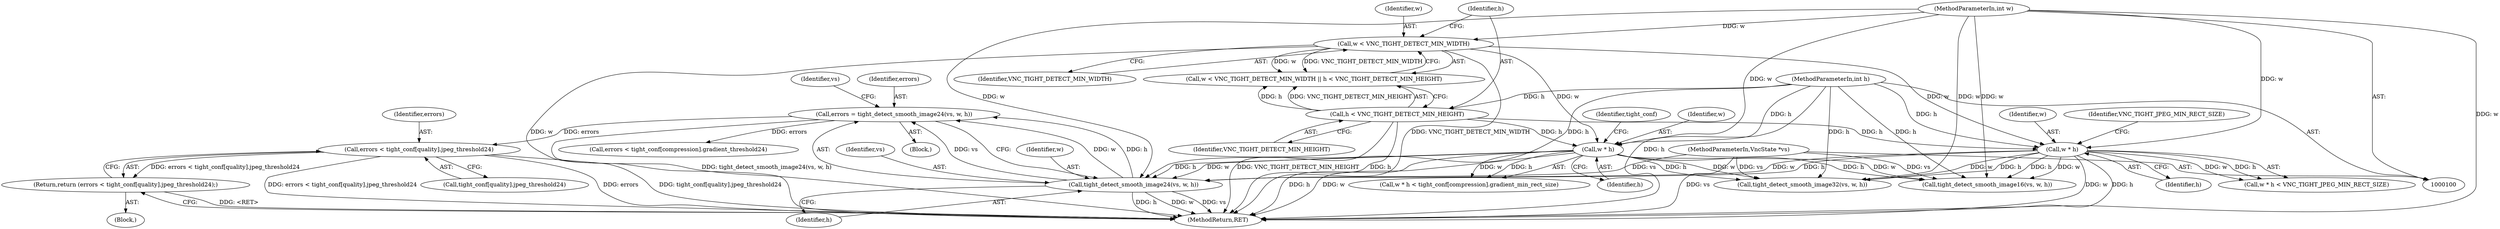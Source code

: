 digraph "0_qemu_9f64916da20eea67121d544698676295bbb105a7_4@array" {
"1000229" [label="(Call,errors < tight_conf[quality].jpeg_threshold24)"];
"1000210" [label="(Call,errors = tight_detect_smooth_image24(vs, w, h))"];
"1000212" [label="(Call,tight_detect_smooth_image24(vs, w, h))"];
"1000101" [label="(MethodParameterIn,VncState *vs)"];
"1000183" [label="(Call,w * h)"];
"1000149" [label="(Call,w < VNC_TIGHT_DETECT_MIN_WIDTH)"];
"1000102" [label="(MethodParameterIn,int w)"];
"1000152" [label="(Call,h < VNC_TIGHT_DETECT_MIN_HEIGHT)"];
"1000103" [label="(MethodParameterIn,int h)"];
"1000172" [label="(Call,w * h)"];
"1000228" [label="(Return,return (errors < tight_conf[quality].jpeg_threshold24);)"];
"1000212" [label="(Call,tight_detect_smooth_image24(vs, w, h))"];
"1000173" [label="(Identifier,w)"];
"1000215" [label="(Identifier,h)"];
"1000185" [label="(Identifier,h)"];
"1000248" [label="(Call,tight_detect_smooth_image32(vs, w, h))"];
"1000102" [label="(MethodParameterIn,int w)"];
"1000230" [label="(Identifier,errors)"];
"1000231" [label="(Call,tight_conf[quality].jpeg_threshold24)"];
"1000151" [label="(Identifier,VNC_TIGHT_DETECT_MIN_WIDTH)"];
"1000229" [label="(Call,errors < tight_conf[quality].jpeg_threshold24)"];
"1000282" [label="(MethodReturn,RET)"];
"1000210" [label="(Call,errors = tight_detect_smooth_image24(vs, w, h))"];
"1000153" [label="(Identifier,h)"];
"1000152" [label="(Call,h < VNC_TIGHT_DETECT_MIN_HEIGHT)"];
"1000154" [label="(Identifier,VNC_TIGHT_DETECT_MIN_HEIGHT)"];
"1000174" [label="(Identifier,h)"];
"1000228" [label="(Return,return (errors < tight_conf[quality].jpeg_threshold24);)"];
"1000101" [label="(MethodParameterIn,VncState *vs)"];
"1000149" [label="(Call,w < VNC_TIGHT_DETECT_MIN_WIDTH)"];
"1000148" [label="(Call,w < VNC_TIGHT_DETECT_MIN_WIDTH || h < VNC_TIGHT_DETECT_MIN_HEIGHT)"];
"1000150" [label="(Identifier,w)"];
"1000256" [label="(Call,tight_detect_smooth_image16(vs, w, h))"];
"1000211" [label="(Identifier,errors)"];
"1000237" [label="(Call,errors < tight_conf[compression].gradient_threshold24)"];
"1000103" [label="(MethodParameterIn,int h)"];
"1000227" [label="(Block,)"];
"1000171" [label="(Call,w * h < VNC_TIGHT_JPEG_MIN_RECT_SIZE)"];
"1000188" [label="(Identifier,tight_conf)"];
"1000172" [label="(Call,w * h)"];
"1000213" [label="(Identifier,vs)"];
"1000220" [label="(Identifier,vs)"];
"1000209" [label="(Block,)"];
"1000214" [label="(Identifier,w)"];
"1000182" [label="(Call,w * h < tight_conf[compression].gradient_min_rect_size)"];
"1000183" [label="(Call,w * h)"];
"1000184" [label="(Identifier,w)"];
"1000175" [label="(Identifier,VNC_TIGHT_JPEG_MIN_RECT_SIZE)"];
"1000229" -> "1000228"  [label="AST: "];
"1000229" -> "1000231"  [label="CFG: "];
"1000230" -> "1000229"  [label="AST: "];
"1000231" -> "1000229"  [label="AST: "];
"1000228" -> "1000229"  [label="CFG: "];
"1000229" -> "1000282"  [label="DDG: tight_conf[quality].jpeg_threshold24"];
"1000229" -> "1000282"  [label="DDG: errors < tight_conf[quality].jpeg_threshold24"];
"1000229" -> "1000282"  [label="DDG: errors"];
"1000229" -> "1000228"  [label="DDG: errors < tight_conf[quality].jpeg_threshold24"];
"1000210" -> "1000229"  [label="DDG: errors"];
"1000210" -> "1000209"  [label="AST: "];
"1000210" -> "1000212"  [label="CFG: "];
"1000211" -> "1000210"  [label="AST: "];
"1000212" -> "1000210"  [label="AST: "];
"1000220" -> "1000210"  [label="CFG: "];
"1000210" -> "1000282"  [label="DDG: tight_detect_smooth_image24(vs, w, h)"];
"1000212" -> "1000210"  [label="DDG: vs"];
"1000212" -> "1000210"  [label="DDG: w"];
"1000212" -> "1000210"  [label="DDG: h"];
"1000210" -> "1000237"  [label="DDG: errors"];
"1000212" -> "1000215"  [label="CFG: "];
"1000213" -> "1000212"  [label="AST: "];
"1000214" -> "1000212"  [label="AST: "];
"1000215" -> "1000212"  [label="AST: "];
"1000212" -> "1000282"  [label="DDG: w"];
"1000212" -> "1000282"  [label="DDG: vs"];
"1000212" -> "1000282"  [label="DDG: h"];
"1000101" -> "1000212"  [label="DDG: vs"];
"1000183" -> "1000212"  [label="DDG: w"];
"1000183" -> "1000212"  [label="DDG: h"];
"1000172" -> "1000212"  [label="DDG: w"];
"1000172" -> "1000212"  [label="DDG: h"];
"1000102" -> "1000212"  [label="DDG: w"];
"1000103" -> "1000212"  [label="DDG: h"];
"1000101" -> "1000100"  [label="AST: "];
"1000101" -> "1000282"  [label="DDG: vs"];
"1000101" -> "1000248"  [label="DDG: vs"];
"1000101" -> "1000256"  [label="DDG: vs"];
"1000183" -> "1000182"  [label="AST: "];
"1000183" -> "1000185"  [label="CFG: "];
"1000184" -> "1000183"  [label="AST: "];
"1000185" -> "1000183"  [label="AST: "];
"1000188" -> "1000183"  [label="CFG: "];
"1000183" -> "1000282"  [label="DDG: h"];
"1000183" -> "1000282"  [label="DDG: w"];
"1000183" -> "1000182"  [label="DDG: w"];
"1000183" -> "1000182"  [label="DDG: h"];
"1000149" -> "1000183"  [label="DDG: w"];
"1000102" -> "1000183"  [label="DDG: w"];
"1000152" -> "1000183"  [label="DDG: h"];
"1000103" -> "1000183"  [label="DDG: h"];
"1000183" -> "1000248"  [label="DDG: w"];
"1000183" -> "1000248"  [label="DDG: h"];
"1000183" -> "1000256"  [label="DDG: w"];
"1000183" -> "1000256"  [label="DDG: h"];
"1000149" -> "1000148"  [label="AST: "];
"1000149" -> "1000151"  [label="CFG: "];
"1000150" -> "1000149"  [label="AST: "];
"1000151" -> "1000149"  [label="AST: "];
"1000153" -> "1000149"  [label="CFG: "];
"1000148" -> "1000149"  [label="CFG: "];
"1000149" -> "1000282"  [label="DDG: VNC_TIGHT_DETECT_MIN_WIDTH"];
"1000149" -> "1000282"  [label="DDG: w"];
"1000149" -> "1000148"  [label="DDG: w"];
"1000149" -> "1000148"  [label="DDG: VNC_TIGHT_DETECT_MIN_WIDTH"];
"1000102" -> "1000149"  [label="DDG: w"];
"1000149" -> "1000172"  [label="DDG: w"];
"1000102" -> "1000100"  [label="AST: "];
"1000102" -> "1000282"  [label="DDG: w"];
"1000102" -> "1000172"  [label="DDG: w"];
"1000102" -> "1000248"  [label="DDG: w"];
"1000102" -> "1000256"  [label="DDG: w"];
"1000152" -> "1000148"  [label="AST: "];
"1000152" -> "1000154"  [label="CFG: "];
"1000153" -> "1000152"  [label="AST: "];
"1000154" -> "1000152"  [label="AST: "];
"1000148" -> "1000152"  [label="CFG: "];
"1000152" -> "1000282"  [label="DDG: h"];
"1000152" -> "1000282"  [label="DDG: VNC_TIGHT_DETECT_MIN_HEIGHT"];
"1000152" -> "1000148"  [label="DDG: h"];
"1000152" -> "1000148"  [label="DDG: VNC_TIGHT_DETECT_MIN_HEIGHT"];
"1000103" -> "1000152"  [label="DDG: h"];
"1000152" -> "1000172"  [label="DDG: h"];
"1000103" -> "1000100"  [label="AST: "];
"1000103" -> "1000282"  [label="DDG: h"];
"1000103" -> "1000172"  [label="DDG: h"];
"1000103" -> "1000248"  [label="DDG: h"];
"1000103" -> "1000256"  [label="DDG: h"];
"1000172" -> "1000171"  [label="AST: "];
"1000172" -> "1000174"  [label="CFG: "];
"1000173" -> "1000172"  [label="AST: "];
"1000174" -> "1000172"  [label="AST: "];
"1000175" -> "1000172"  [label="CFG: "];
"1000172" -> "1000282"  [label="DDG: w"];
"1000172" -> "1000282"  [label="DDG: h"];
"1000172" -> "1000171"  [label="DDG: w"];
"1000172" -> "1000171"  [label="DDG: h"];
"1000172" -> "1000248"  [label="DDG: w"];
"1000172" -> "1000248"  [label="DDG: h"];
"1000172" -> "1000256"  [label="DDG: w"];
"1000172" -> "1000256"  [label="DDG: h"];
"1000228" -> "1000227"  [label="AST: "];
"1000282" -> "1000228"  [label="CFG: "];
"1000228" -> "1000282"  [label="DDG: <RET>"];
}
